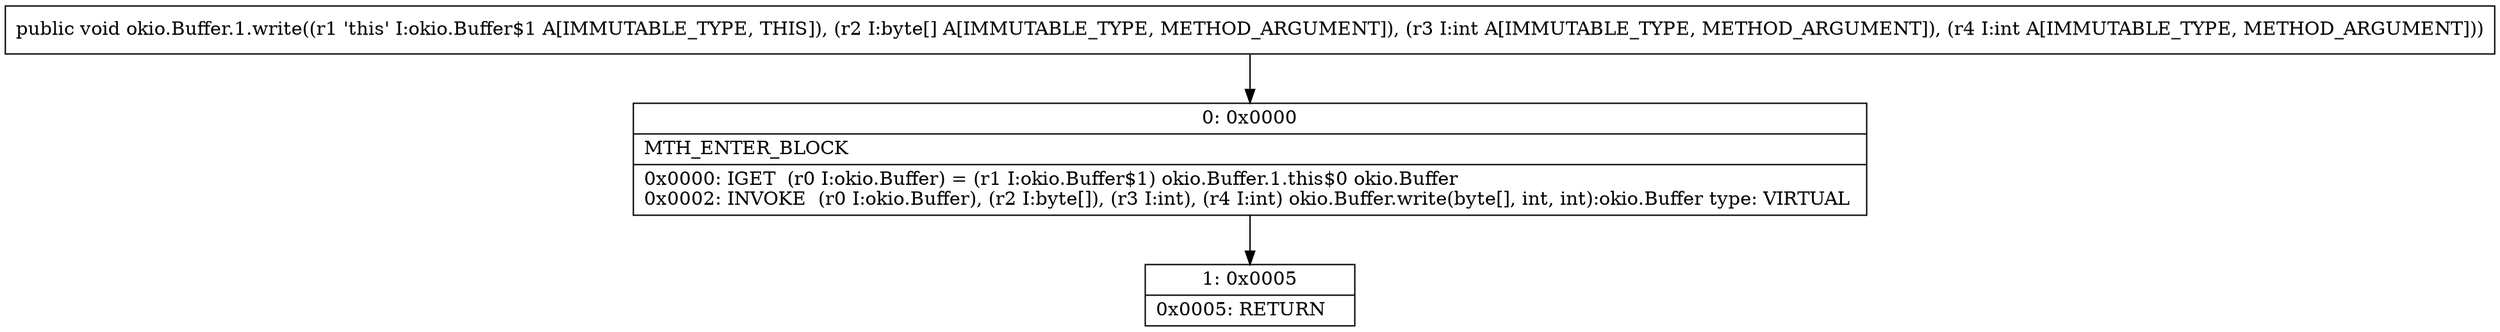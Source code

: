 digraph "CFG forokio.Buffer.1.write([BII)V" {
Node_0 [shape=record,label="{0\:\ 0x0000|MTH_ENTER_BLOCK\l|0x0000: IGET  (r0 I:okio.Buffer) = (r1 I:okio.Buffer$1) okio.Buffer.1.this$0 okio.Buffer \l0x0002: INVOKE  (r0 I:okio.Buffer), (r2 I:byte[]), (r3 I:int), (r4 I:int) okio.Buffer.write(byte[], int, int):okio.Buffer type: VIRTUAL \l}"];
Node_1 [shape=record,label="{1\:\ 0x0005|0x0005: RETURN   \l}"];
MethodNode[shape=record,label="{public void okio.Buffer.1.write((r1 'this' I:okio.Buffer$1 A[IMMUTABLE_TYPE, THIS]), (r2 I:byte[] A[IMMUTABLE_TYPE, METHOD_ARGUMENT]), (r3 I:int A[IMMUTABLE_TYPE, METHOD_ARGUMENT]), (r4 I:int A[IMMUTABLE_TYPE, METHOD_ARGUMENT])) }"];
MethodNode -> Node_0;
Node_0 -> Node_1;
}

